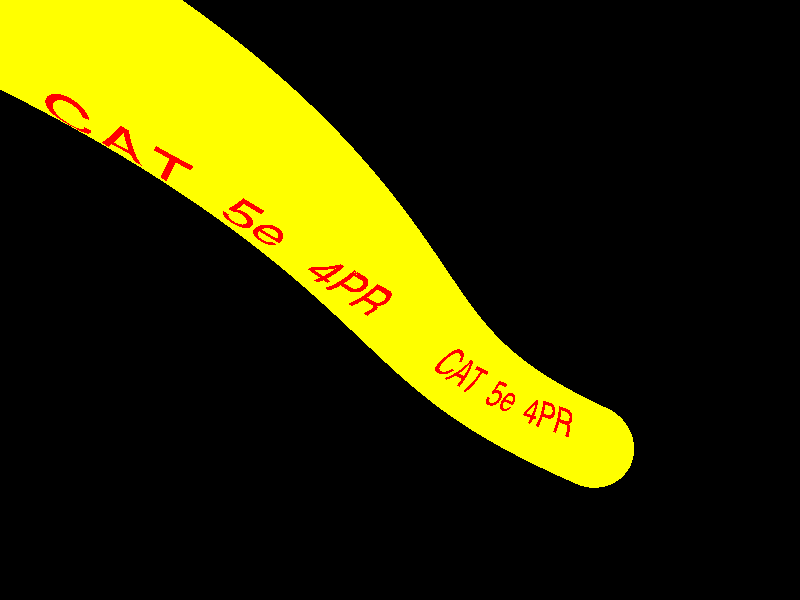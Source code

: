 // CAT5.pov
// --------

// Scene file illustrating the use of a sphere sweep with writing down the side to represent a section of CAT5 computer cable. 
// Created by Chris Bartlett 07.02.2005 
// This file is licensed under the terms of the CC-LGPL. 
// Source http://lib.povray.org/
// Typical render time about 20 seconds.
camera {location<1.5,10,-4> look_at<0,0,0>}
light_source{<30,30,-20> color rgb 2} 

#include "transforms.inc" 

// create a curved tube object translating a sphere along a certain path
#declare C5_Sweep = sphere_sweep {
  cubic_spline                
  4,                          
  <-30,  5, 0>, 1             
  < -5,  5, 0>, 1             
  <  5, -5, 0>, 1
  < 30, -5, 0>, 1
  tolerance 0.001             
} 

#declare C5_Spline =
  spline {
    cubic_spline
    -1, <-30,  5, 0>
     0, < -5,  5, 0>
     1, <  5, -5, 0>
     2, < 30, -5, 0>
  }

#declare C5_C =  text {
    ttf "cyrvetic.ttf" "C" 0.25, 0
    pigment { color rgb <1,0,0>}
    scale <0.8,0.8,1>        
    translate <-0.5,-0.2,-1.08>
    rotate -y*90  
}
#declare C5_A =  text {
    ttf "cyrvetic.ttf" "A" 0.25, 0
    pigment { color rgb <1,0,0>}
    scale <0.8,0.8,1>        
    translate <-0.5,-0.2,-1.08>
    rotate -y*90  
}
#declare C5_T =  text {
    ttf "cyrvetic.ttf" "T" 0.25, 0
    pigment { color rgb <1,0,0>}
    scale <0.8,0.8,1>        
    translate <-0.5,-0.2,-1.08>
    rotate -y*90  
}

#declare C5_5e =  text {
    ttf "cyrvetic.ttf" "5e" 0.25, 0
    pigment { color rgb <1,0,0>}
    scale <0.8,0.8,1>        
    translate <-0.5,-0.2,-1.08>
    rotate -y*90  
}
#declare C5_4PR =  text {
    ttf "cyrvetic.ttf" "4PR" 0.25, 0
    pigment { color rgb <1,0,0>}
    scale <0.8,0.8,1>        
    translate <-0.5,-0.2,-1.08>
    rotate -y*90  
}

difference {
  object {C5_Sweep pigment {color rgb <1,1,0>}}

  object {C5_C   rotate <-10,0,0>  Spline_Trans(C5_Spline,0.10,y,0.005,0.005)}
  object {C5_A   rotate <-10,0,3>  Spline_Trans(C5_Spline,0.14,y,0.005,0.005)}
  object {C5_T   rotate <-10,0,6>  Spline_Trans(C5_Spline,0.18,y,0.005,0.005)}
  object {C5_5e  rotate <-10,0,14> Spline_Trans(C5_Spline,0.25,y,0.005,0.005)}
  object {C5_4PR rotate <-10,0,23> Spline_Trans(C5_Spline,0.35,y,0.005,0.005)}
                       
  object {C5_C   rotate <-10,0,50> Spline_Trans(C5_Spline,0.60,y,0.005,0.005)}
  object {C5_A   rotate <-10,0,53> Spline_Trans(C5_Spline,0.64,y,0.005,0.005)}
  object {C5_T   rotate <-10,0,56> Spline_Trans(C5_Spline,0.68,y,0.005,0.005)}
  object {C5_5e  rotate <-10,0,64> Spline_Trans(C5_Spline,0.75,y,0.005,0.005)}
  object {C5_4PR rotate <-10,0,73> Spline_Trans(C5_Spline,0.85,y,0.005,0.005)}
}